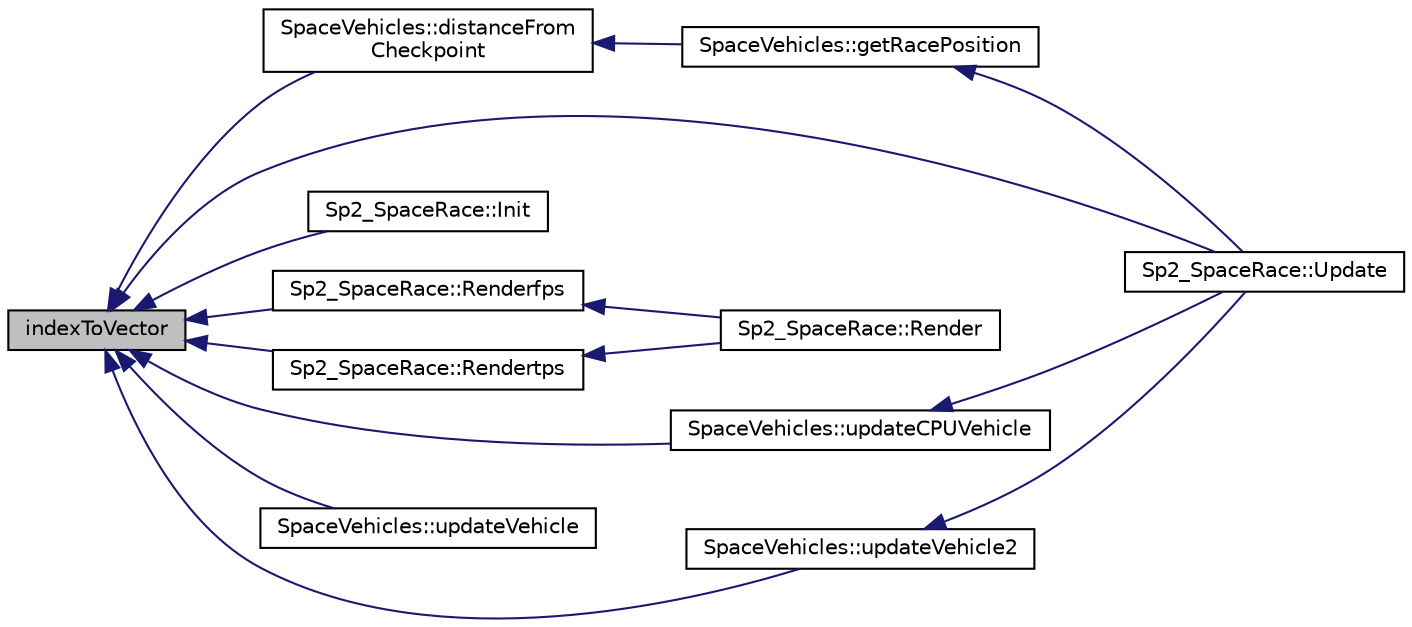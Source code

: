 digraph "indexToVector"
{
  bgcolor="transparent";
  edge [fontname="Helvetica",fontsize="10",labelfontname="Helvetica",labelfontsize="10"];
  node [fontname="Helvetica",fontsize="10",shape=record];
  rankdir="LR";
  Node1 [label="indexToVector",height=0.2,width=0.4,color="black", fillcolor="grey75", style="filled", fontcolor="black"];
  Node1 -> Node2 [dir="back",color="midnightblue",fontsize="10",style="solid",fontname="Helvetica"];
  Node2 [label="SpaceVehicles::distanceFrom\lCheckpoint",height=0.2,width=0.4,color="black",URL="$classSpaceVehicles.html#a63617a030d2fc668c5f55b787aebc265"];
  Node2 -> Node3 [dir="back",color="midnightblue",fontsize="10",style="solid",fontname="Helvetica"];
  Node3 [label="SpaceVehicles::getRacePosition",height=0.2,width=0.4,color="black",URL="$classSpaceVehicles.html#a1f3c77da3c867f506dbc62dea84b53ef"];
  Node3 -> Node4 [dir="back",color="midnightblue",fontsize="10",style="solid",fontname="Helvetica"];
  Node4 [label="Sp2_SpaceRace::Update",height=0.2,width=0.4,color="black",URL="$classSp2__SpaceRace.html#a60fa1a4bdef9cafbb6e6a5fac974ed5d"];
  Node1 -> Node5 [dir="back",color="midnightblue",fontsize="10",style="solid",fontname="Helvetica"];
  Node5 [label="Sp2_SpaceRace::Init",height=0.2,width=0.4,color="black",URL="$classSp2__SpaceRace.html#a1837e0004994f2e9f885828b7788da27"];
  Node1 -> Node6 [dir="back",color="midnightblue",fontsize="10",style="solid",fontname="Helvetica"];
  Node6 [label="Sp2_SpaceRace::Renderfps",height=0.2,width=0.4,color="black",URL="$classSp2__SpaceRace.html#afe1631510dcb1ed61a327ce0e3787745"];
  Node6 -> Node7 [dir="back",color="midnightblue",fontsize="10",style="solid",fontname="Helvetica"];
  Node7 [label="Sp2_SpaceRace::Render",height=0.2,width=0.4,color="black",URL="$classSp2__SpaceRace.html#a6e5a16911da0317ddce3175936fb316d"];
  Node1 -> Node8 [dir="back",color="midnightblue",fontsize="10",style="solid",fontname="Helvetica"];
  Node8 [label="Sp2_SpaceRace::Rendertps",height=0.2,width=0.4,color="black",URL="$classSp2__SpaceRace.html#a862b9d074a5549aaa63c2f2e27425568"];
  Node8 -> Node7 [dir="back",color="midnightblue",fontsize="10",style="solid",fontname="Helvetica"];
  Node1 -> Node4 [dir="back",color="midnightblue",fontsize="10",style="solid",fontname="Helvetica"];
  Node1 -> Node9 [dir="back",color="midnightblue",fontsize="10",style="solid",fontname="Helvetica"];
  Node9 [label="SpaceVehicles::updateCPUVehicle",height=0.2,width=0.4,color="black",URL="$classSpaceVehicles.html#a71e4baf5499200c69950e56e08068ae5"];
  Node9 -> Node4 [dir="back",color="midnightblue",fontsize="10",style="solid",fontname="Helvetica"];
  Node1 -> Node10 [dir="back",color="midnightblue",fontsize="10",style="solid",fontname="Helvetica"];
  Node10 [label="SpaceVehicles::updateVehicle",height=0.2,width=0.4,color="black",URL="$classSpaceVehicles.html#a394c47cbc186f14df93a8c20099f87d4"];
  Node1 -> Node11 [dir="back",color="midnightblue",fontsize="10",style="solid",fontname="Helvetica"];
  Node11 [label="SpaceVehicles::updateVehicle2",height=0.2,width=0.4,color="black",URL="$classSpaceVehicles.html#aacce2932520488a8850d6c5640960e50"];
  Node11 -> Node4 [dir="back",color="midnightblue",fontsize="10",style="solid",fontname="Helvetica"];
}
